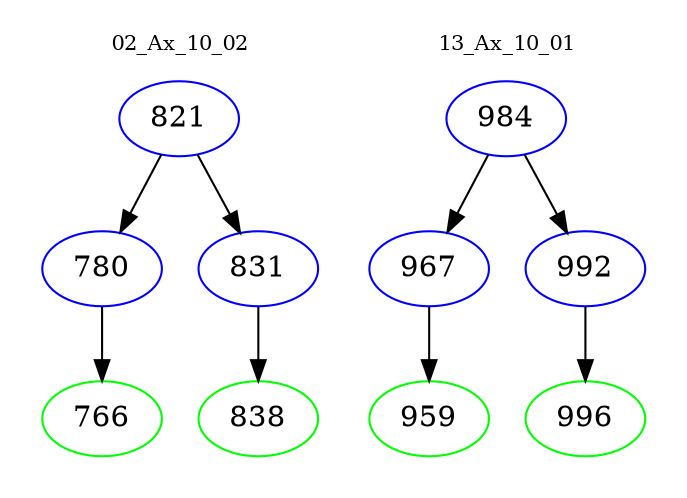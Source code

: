 digraph{
subgraph cluster_0 {
color = white
label = "02_Ax_10_02";
fontsize=10;
T0_821 [label="821", color="blue"]
T0_821 -> T0_780 [color="black"]
T0_780 [label="780", color="blue"]
T0_780 -> T0_766 [color="black"]
T0_766 [label="766", color="green"]
T0_821 -> T0_831 [color="black"]
T0_831 [label="831", color="blue"]
T0_831 -> T0_838 [color="black"]
T0_838 [label="838", color="green"]
}
subgraph cluster_1 {
color = white
label = "13_Ax_10_01";
fontsize=10;
T1_984 [label="984", color="blue"]
T1_984 -> T1_967 [color="black"]
T1_967 [label="967", color="blue"]
T1_967 -> T1_959 [color="black"]
T1_959 [label="959", color="green"]
T1_984 -> T1_992 [color="black"]
T1_992 [label="992", color="blue"]
T1_992 -> T1_996 [color="black"]
T1_996 [label="996", color="green"]
}
}
